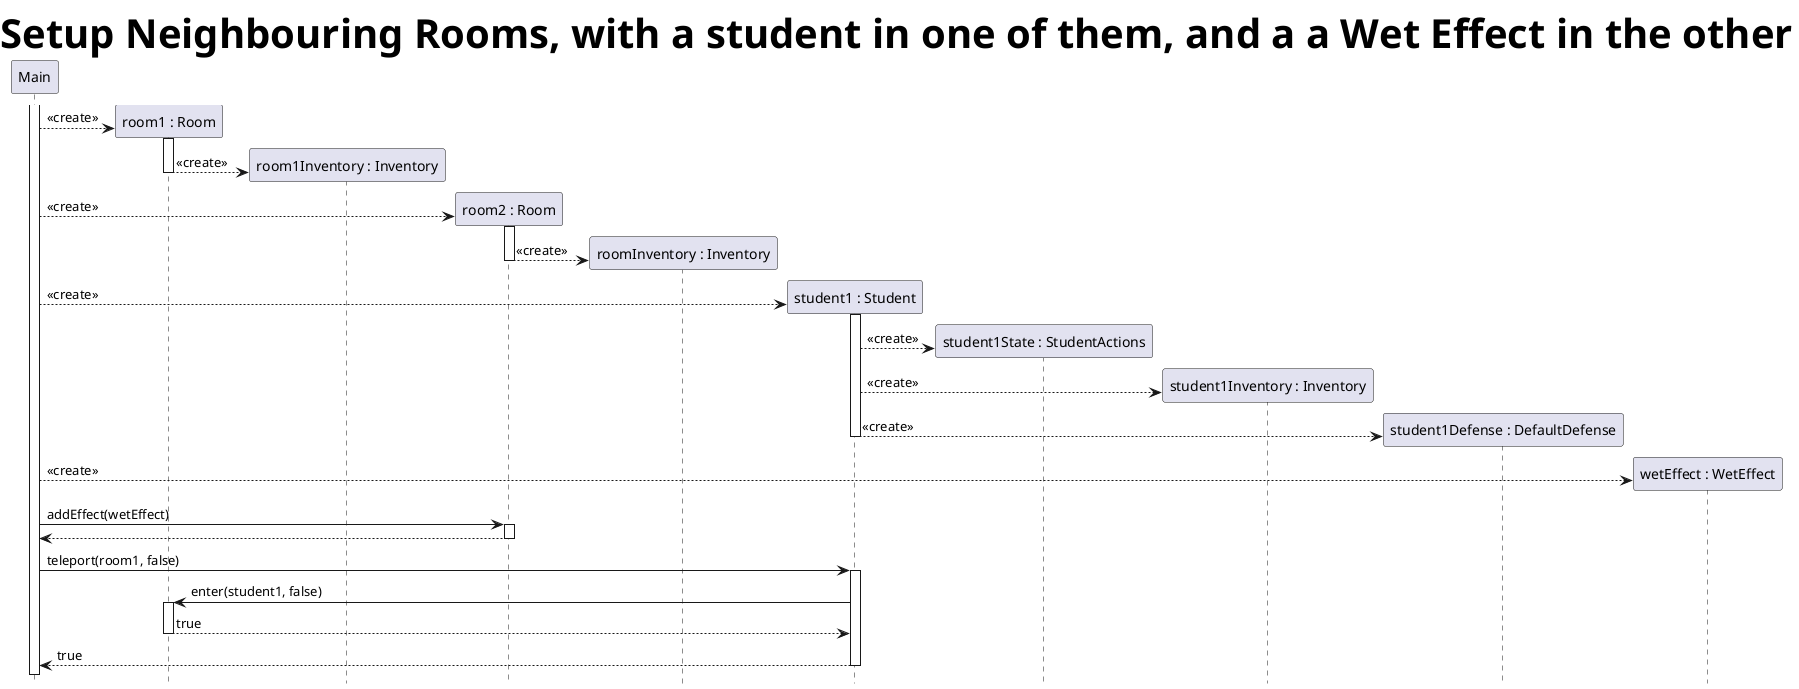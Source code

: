 @startuml FullRoom
skinparam headerFontSize 40
skinparam HeaderFontColor #000000
skinparam HeaderFontStyle bold
header Setup Neighbouring Rooms, with a student in one of them, and a a Wet Effect in the other
hide footbox

participant M as "Main"
activate M
create R1 as "room1 : Room"
M --> R1 :  <<create>>
activate R1
create R1I as "room1Inventory : Inventory"
R1 --> R1I --: <<create>>

create R2 as "room2 : Room"
M --> R2 :  <<create>>
activate R2
create R2I as "roomInventory : Inventory"
R2 --> R2I --: <<create>>


create S1 as "student1 : Student"
M --> S1 ++: <<create>>
create S1S as "student1State : StudentActions"
S1 --> S1S : <<create>>
create S1I as "student1Inventory : Inventory"
S1 --> S1I : <<create>>
create S1D as "student1Defense : DefaultDefense"
S1 --> S1D --: <<create>>

create W as "wetEffect : WetEffect"
M --> W : <<create>>
M -> R2 ++ : addEffect(wetEffect)
return

M -> S1 ++ : teleport(room1, false)
S1 -> R1 ++ : enter(student1, false)
return true
return true
@enduml

